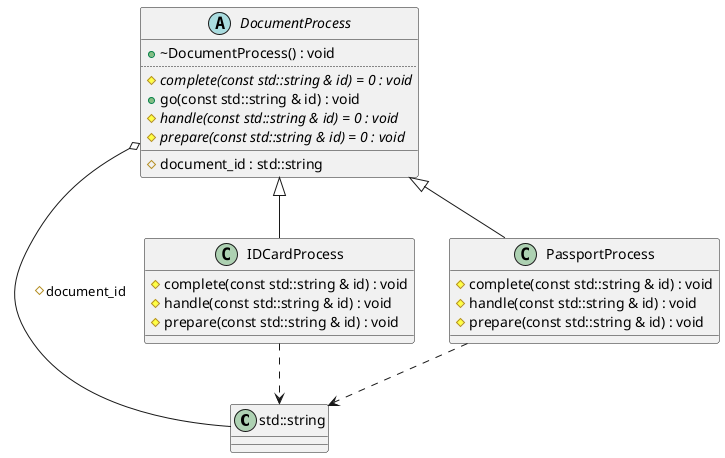 @startuml
class "std::string" as C_0001275076681856179721
class C_0001275076681856179721 {
__
}
abstract "DocumentProcess" as C_0005089681859277019569
abstract C_0005089681859277019569 {
+~DocumentProcess() : void
..
{abstract} #complete(const std::string & id) = 0 : void
+go(const std::string & id) : void
{abstract} #handle(const std::string & id) = 0 : void
{abstract} #prepare(const std::string & id) = 0 : void
__
#document_id : std::string
}
class "IDCardProcess" as C_0014657847387294574349
class C_0014657847387294574349 {
#complete(const std::string & id) : void
#handle(const std::string & id) : void
#prepare(const std::string & id) : void
__
}
class "PassportProcess" as C_0016225737115785968095
class C_0016225737115785968095 {
#complete(const std::string & id) : void
#handle(const std::string & id) : void
#prepare(const std::string & id) : void
__
}
C_0005089681859277019569 o-- C_0001275076681856179721 : #document_id
C_0014657847387294574349 ..> C_0001275076681856179721
C_0005089681859277019569 <|-- C_0014657847387294574349

C_0016225737115785968095 ..> C_0001275076681856179721
C_0005089681859277019569 <|-- C_0016225737115785968095


'Generated with clang-uml, version 0.5.5
'LLVM version clang version 18.1.8
@enduml
